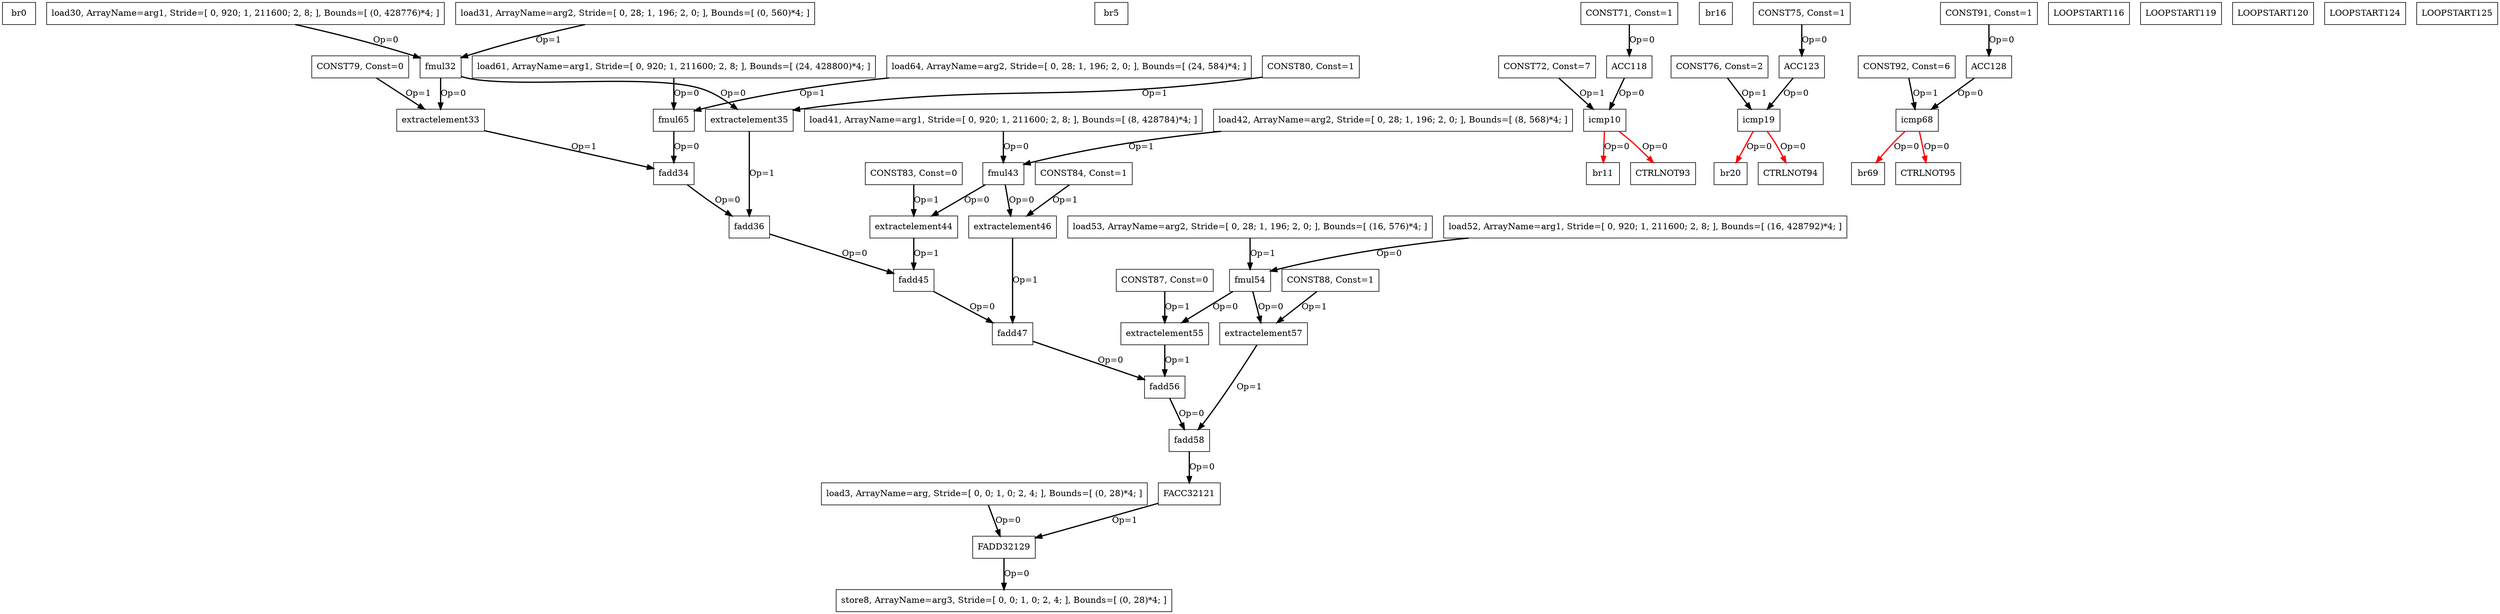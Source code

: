 Digraph G {
br0[label = "br0", shape = box, color = black];
load3[label = "load3, ArrayName=arg, Stride=[ 0, 0; 1, 0; 2, 4; ], Bounds=[ (0, 28)*4; ]", shape = box, color = black];
br5[label = "br5", shape = box, color = black];
store8[label = "store8, ArrayName=arg3, Stride=[ 0, 0; 1, 0; 2, 4; ], Bounds=[ (0, 28)*4; ]", shape = box, color = black];
icmp10[label = "icmp10", shape = box, color = black];
br11[label = "br11", shape = box, color = black];
br16[label = "br16", shape = box, color = black];
icmp19[label = "icmp19", shape = box, color = black];
br20[label = "br20", shape = box, color = black];
load30[label = "load30, ArrayName=arg1, Stride=[ 0, 920; 1, 211600; 2, 8; ], Bounds=[ (0, 428776)*4; ]", shape = box, color = black];
load31[label = "load31, ArrayName=arg2, Stride=[ 0, 28; 1, 196; 2, 0; ], Bounds=[ (0, 560)*4; ]", shape = box, color = black];
fmul32[label = "fmul32", shape = box, color = black];
extractelement33[label = "extractelement33", shape = box, color = black];
fadd34[label = "fadd34", shape = box, color = black];
extractelement35[label = "extractelement35", shape = box, color = black];
fadd36[label = "fadd36", shape = box, color = black];
load41[label = "load41, ArrayName=arg1, Stride=[ 0, 920; 1, 211600; 2, 8; ], Bounds=[ (8, 428784)*4; ]", shape = box, color = black];
load42[label = "load42, ArrayName=arg2, Stride=[ 0, 28; 1, 196; 2, 0; ], Bounds=[ (8, 568)*4; ]", shape = box, color = black];
fmul43[label = "fmul43", shape = box, color = black];
extractelement44[label = "extractelement44", shape = box, color = black];
fadd45[label = "fadd45", shape = box, color = black];
extractelement46[label = "extractelement46", shape = box, color = black];
fadd47[label = "fadd47", shape = box, color = black];
load52[label = "load52, ArrayName=arg1, Stride=[ 0, 920; 1, 211600; 2, 8; ], Bounds=[ (16, 428792)*4; ]", shape = box, color = black];
load53[label = "load53, ArrayName=arg2, Stride=[ 0, 28; 1, 196; 2, 0; ], Bounds=[ (16, 576)*4; ]", shape = box, color = black];
fmul54[label = "fmul54", shape = box, color = black];
extractelement55[label = "extractelement55", shape = box, color = black];
fadd56[label = "fadd56", shape = box, color = black];
extractelement57[label = "extractelement57", shape = box, color = black];
fadd58[label = "fadd58", shape = box, color = black];
load61[label = "load61, ArrayName=arg1, Stride=[ 0, 920; 1, 211600; 2, 8; ], Bounds=[ (24, 428800)*4; ]", shape = box, color = black];
load64[label = "load64, ArrayName=arg2, Stride=[ 0, 28; 1, 196; 2, 0; ], Bounds=[ (24, 584)*4; ]", shape = box, color = black];
fmul65[label = "fmul65", shape = box, color = black];
icmp68[label = "icmp68", shape = box, color = black];
br69[label = "br69", shape = box, color = black];
CONST71[label = "CONST71, Const=1", shape = box, color = black];
CONST72[label = "CONST72, Const=7", shape = box, color = black];
CONST75[label = "CONST75, Const=1", shape = box, color = black];
CONST76[label = "CONST76, Const=2", shape = box, color = black];
CONST79[label = "CONST79, Const=0", shape = box, color = black];
CONST80[label = "CONST80, Const=1", shape = box, color = black];
CONST83[label = "CONST83, Const=0", shape = box, color = black];
CONST84[label = "CONST84, Const=1", shape = box, color = black];
CONST87[label = "CONST87, Const=0", shape = box, color = black];
CONST88[label = "CONST88, Const=1", shape = box, color = black];
CONST91[label = "CONST91, Const=1", shape = box, color = black];
CONST92[label = "CONST92, Const=6", shape = box, color = black];
CTRLNOT93[label = "CTRLNOT93", shape = box, color = black];
CTRLNOT94[label = "CTRLNOT94", shape = box, color = black];
CTRLNOT95[label = "CTRLNOT95", shape = box, color = black];
LOOPSTART116[label = "LOOPSTART116", shape = box, color = black];
ACC118[label = "ACC118", shape = box, color = black];
LOOPSTART119[label = "LOOPSTART119", shape = box, color = black];
LOOPSTART120[label = "LOOPSTART120", shape = box, color = black];
FACC32121[label = "FACC32121", shape = box, color = black];
ACC123[label = "ACC123", shape = box, color = black];
LOOPSTART124[label = "LOOPSTART124", shape = box, color = black];
LOOPSTART125[label = "LOOPSTART125", shape = box, color = black];
ACC128[label = "ACC128", shape = box, color = black];
FADD32129[label = "FADD32129", shape = box, color = black];
CONST72 -> icmp10[color = black, style = bold, label = "Op=1"];
icmp10 -> br11[color = red, style = bold, label = "Op=0"];
CONST76 -> icmp19[color = black, style = bold, label = "Op=1"];
icmp19 -> br20[color = red, style = bold, label = "Op=0"];
load30 -> fmul32[color = black, style = bold, label = "Op=0"];
load31 -> fmul32[color = black, style = bold, label = "Op=1"];
fmul32 -> extractelement35[color = black, style = bold, label = "Op=0"];
fmul32 -> extractelement33[color = black, style = bold, label = "Op=0"];
CONST79 -> extractelement33[color = black, style = bold, label = "Op=1"];
extractelement33 -> fadd34[color = black, style = bold, label = "Op=1"];
fadd34 -> fadd36[color = black, style = bold, label = "Op=0"];
CONST80 -> extractelement35[color = black, style = bold, label = "Op=1"];
extractelement35 -> fadd36[color = black, style = bold, label = "Op=1"];
fadd36 -> fadd45[color = black, style = bold, label = "Op=0"];
load41 -> fmul43[color = black, style = bold, label = "Op=0"];
load42 -> fmul43[color = black, style = bold, label = "Op=1"];
fmul43 -> extractelement46[color = black, style = bold, label = "Op=0"];
fmul43 -> extractelement44[color = black, style = bold, label = "Op=0"];
CONST83 -> extractelement44[color = black, style = bold, label = "Op=1"];
extractelement44 -> fadd45[color = black, style = bold, label = "Op=1"];
fadd45 -> fadd47[color = black, style = bold, label = "Op=0"];
CONST84 -> extractelement46[color = black, style = bold, label = "Op=1"];
extractelement46 -> fadd47[color = black, style = bold, label = "Op=1"];
fadd47 -> fadd56[color = black, style = bold, label = "Op=0"];
load52 -> fmul54[color = black, style = bold, label = "Op=0"];
load53 -> fmul54[color = black, style = bold, label = "Op=1"];
fmul54 -> extractelement57[color = black, style = bold, label = "Op=0"];
fmul54 -> extractelement55[color = black, style = bold, label = "Op=0"];
CONST87 -> extractelement55[color = black, style = bold, label = "Op=1"];
extractelement55 -> fadd56[color = black, style = bold, label = "Op=1"];
fadd56 -> fadd58[color = black, style = bold, label = "Op=0"];
CONST88 -> extractelement57[color = black, style = bold, label = "Op=1"];
extractelement57 -> fadd58[color = black, style = bold, label = "Op=1"];
load61 -> fmul65[color = black, style = bold, label = "Op=0"];
load64 -> fmul65[color = black, style = bold, label = "Op=1"];
CONST92 -> icmp68[color = black, style = bold, label = "Op=1"];
icmp68 -> br69[color = red, style = bold, label = "Op=0"];
icmp10 -> CTRLNOT93[color = red, style = bold, label = "Op=0"];
icmp19 -> CTRLNOT94[color = red, style = bold, label = "Op=0"];
icmp68 -> CTRLNOT95[color = red, style = bold, label = "Op=0"];
ACC118 -> icmp10[color = black, style = bold, label = "Op=0"];
ACC123 -> icmp19[color = black, style = bold, label = "Op=0"];
ACC128 -> icmp68[color = black, style = bold, label = "Op=0"];
CONST71 -> ACC118[color = black, style = bold, label = "Op=0"];
fmul65 -> fadd34[color = black, style = bold, label = "Op=0"];
fadd58 -> FACC32121[color = black, style = bold, label = "Op=0"];
FADD32129 -> store8[color = black, style = bold, label = "Op=0"];
load3 -> FADD32129[color = black, style = bold, label = "Op=0"];
FACC32121 -> FADD32129[color = black, style = bold, label = "Op=1"];
CONST75 -> ACC123[color = black, style = bold, label = "Op=0"];
CONST91 -> ACC128[color = black, style = bold, label = "Op=0"];
}

